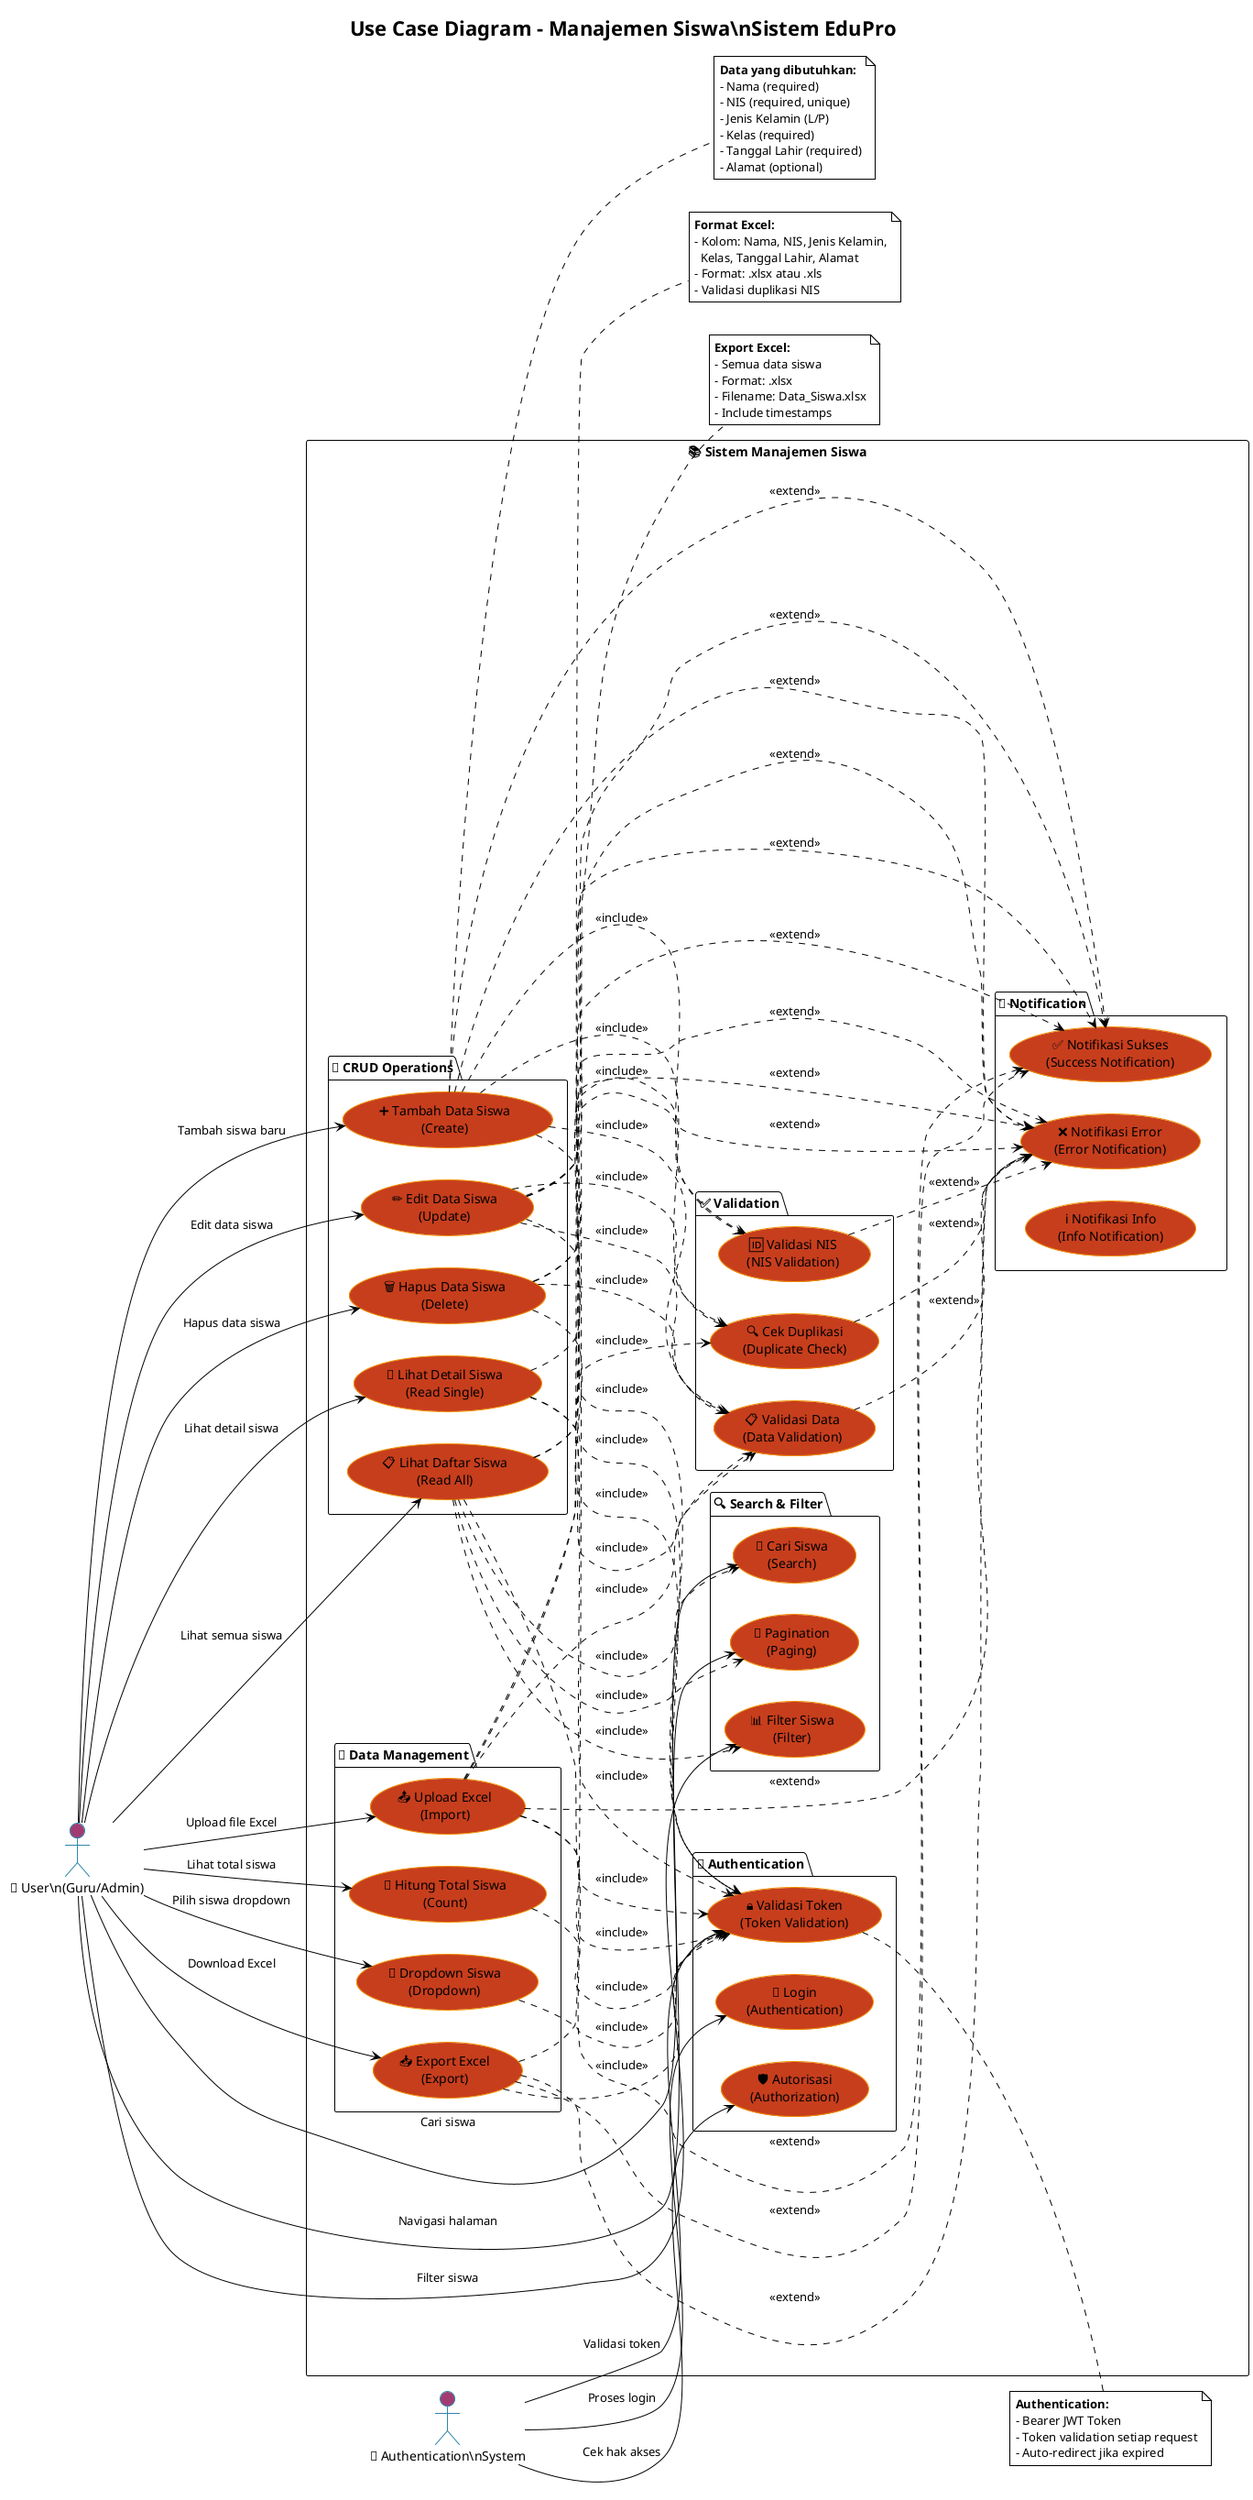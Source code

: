 @startuml Use_Case_Diagram_Manajemen_Siswa
!theme plain
skinparam backgroundColor #FFFFFF
skinparam actorBorderColor #2E86AB
skinparam actorBackgroundColor #A23B72
skinparam usecaseBorderColor #F18F01
skinparam usecaseBackgroundColor #C73E1D

title Use Case Diagram - Manajemen Siswa\\nSistem EduPro

left to right direction

' Actors
actor "👤 User\\n(Guru/Admin)" as User
actor "🔐 Authentication\\nSystem" as Auth

' System Boundary
rectangle "📚 Sistem Manajemen Siswa" {
    
    ' Core CRUD Operations
    package "🔄 CRUD Operations" {
        usecase "➕ Tambah Data Siswa\\n(Create)" as UC1
        usecase "📋 Lihat Daftar Siswa\\n(Read All)" as UC2
        usecase "👤 Lihat Detail Siswa\\n(Read Single)" as UC3
        usecase "✏️ Edit Data Siswa\\n(Update)" as UC4
        usecase "🗑️ Hapus Data Siswa\\n(Delete)" as UC5
    }
    
    ' Search & Filter Operations
    package "🔍 Search & Filter" {
        usecase "🔎 Cari Siswa\\n(Search)" as UC6
        usecase "📊 Filter Siswa\\n(Filter)" as UC7
        usecase "📄 Pagination\\n(Paging)" as UC8
    }
    
    ' Data Management Operations
    package "📁 Data Management" {
        usecase "📤 Upload Excel\\n(Import)" as UC9
        usecase "📥 Export Excel\\n(Export)" as UC10
        usecase "🔢 Hitung Total Siswa\\n(Count)" as UC11
        usecase "📝 Dropdown Siswa\\n(Dropdown)" as UC12
    }
    
    ' Validation Operations
    package "✅ Validation" {
        usecase "🆔 Validasi NIS\\n(NIS Validation)" as UC13
        usecase "📋 Validasi Data\\n(Data Validation)" as UC14
        usecase "🔍 Cek Duplikasi\\n(Duplicate Check)" as UC15
    }
    
    ' Authentication Operations
    package "🔐 Authentication" {
        usecase "🔑 Login\\n(Authentication)" as UC16
        usecase "🛡️ Autorisasi\\n(Authorization)" as UC17
        usecase "🔒 Validasi Token\\n(Token Validation)" as UC18
    }
    
    ' Notification Operations
    package "🔔 Notification" {
        usecase "✅ Notifikasi Sukses\\n(Success Notification)" as UC19
        usecase "❌ Notifikasi Error\\n(Error Notification)" as UC20
        usecase "ℹ️ Notifikasi Info\\n(Info Notification)" as UC21
    }
}

' User Relationships
User --> UC1 : Tambah siswa baru
User --> UC2 : Lihat semua siswa
User --> UC3 : Lihat detail siswa
User --> UC4 : Edit data siswa
User --> UC5 : Hapus data siswa
User --> UC6 : Cari siswa
User --> UC7 : Filter siswa
User --> UC8 : Navigasi halaman
User --> UC9 : Upload file Excel
User --> UC10 : Download Excel
User --> UC11 : Lihat total siswa
User --> UC12 : Pilih siswa dropdown

' Authentication System Relationships
Auth --> UC16 : Proses login
Auth --> UC17 : Cek hak akses
Auth --> UC18 : Validasi token

' Include Relationships
UC1 ..> UC13 : <<include>>
UC1 ..> UC14 : <<include>>
UC1 ..> UC15 : <<include>>
UC1 ..> UC18 : <<include>>

UC2 ..> UC18 : <<include>>
UC2 ..> UC6 : <<include>>
UC2 ..> UC7 : <<include>>
UC2 ..> UC8 : <<include>>

UC3 ..> UC18 : <<include>>
UC3 ..> UC14 : <<include>>

UC4 ..> UC18 : <<include>>
UC4 ..> UC13 : <<include>>
UC4 ..> UC14 : <<include>>
UC4 ..> UC15 : <<include>>

UC5 ..> UC18 : <<include>>
UC5 ..> UC14 : <<include>>

UC9 ..> UC18 : <<include>>
UC9 ..> UC14 : <<include>>
UC9 ..> UC15 : <<include>>

UC10 ..> UC18 : <<include>>

UC11 ..> UC18 : <<include>>

UC12 ..> UC18 : <<include>>

' Extend Relationships
UC1 ..> UC19 : <<extend>>
UC1 ..> UC20 : <<extend>>

UC2 ..> UC19 : <<extend>>
UC2 ..> UC20 : <<extend>>

UC3 ..> UC20 : <<extend>>

UC4 ..> UC19 : <<extend>>
UC4 ..> UC20 : <<extend>>

UC5 ..> UC19 : <<extend>>
UC5 ..> UC20 : <<extend>>

UC9 ..> UC19 : <<extend>>
UC9 ..> UC20 : <<extend>>

UC10 ..> UC19 : <<extend>>
UC10 ..> UC20 : <<extend>>

UC13 ..> UC20 : <<extend>>
UC14 ..> UC20 : <<extend>>
UC15 ..> UC20 : <<extend>>

' Notes
note right of UC1
  **Data yang dibutuhkan:**
  - Nama (required)
  - NIS (required, unique)
  - Jenis Kelamin (L/P)
  - Kelas (required)
  - Tanggal Lahir (required)
  - Alamat (optional)
end note

note right of UC9
  **Format Excel:**
  - Kolom: Nama, NIS, Jenis Kelamin,
    Kelas, Tanggal Lahir, Alamat
  - Format: .xlsx atau .xls
  - Validasi duplikasi NIS
end note

note right of UC10
  **Export Excel:**
  - Semua data siswa
  - Format: .xlsx
  - Filename: Data_Siswa.xlsx
  - Include timestamps
end note

note right of UC18
  **Authentication:**
  - Bearer JWT Token
  - Token validation setiap request
  - Auto-redirect jika expired
end note

@enduml 